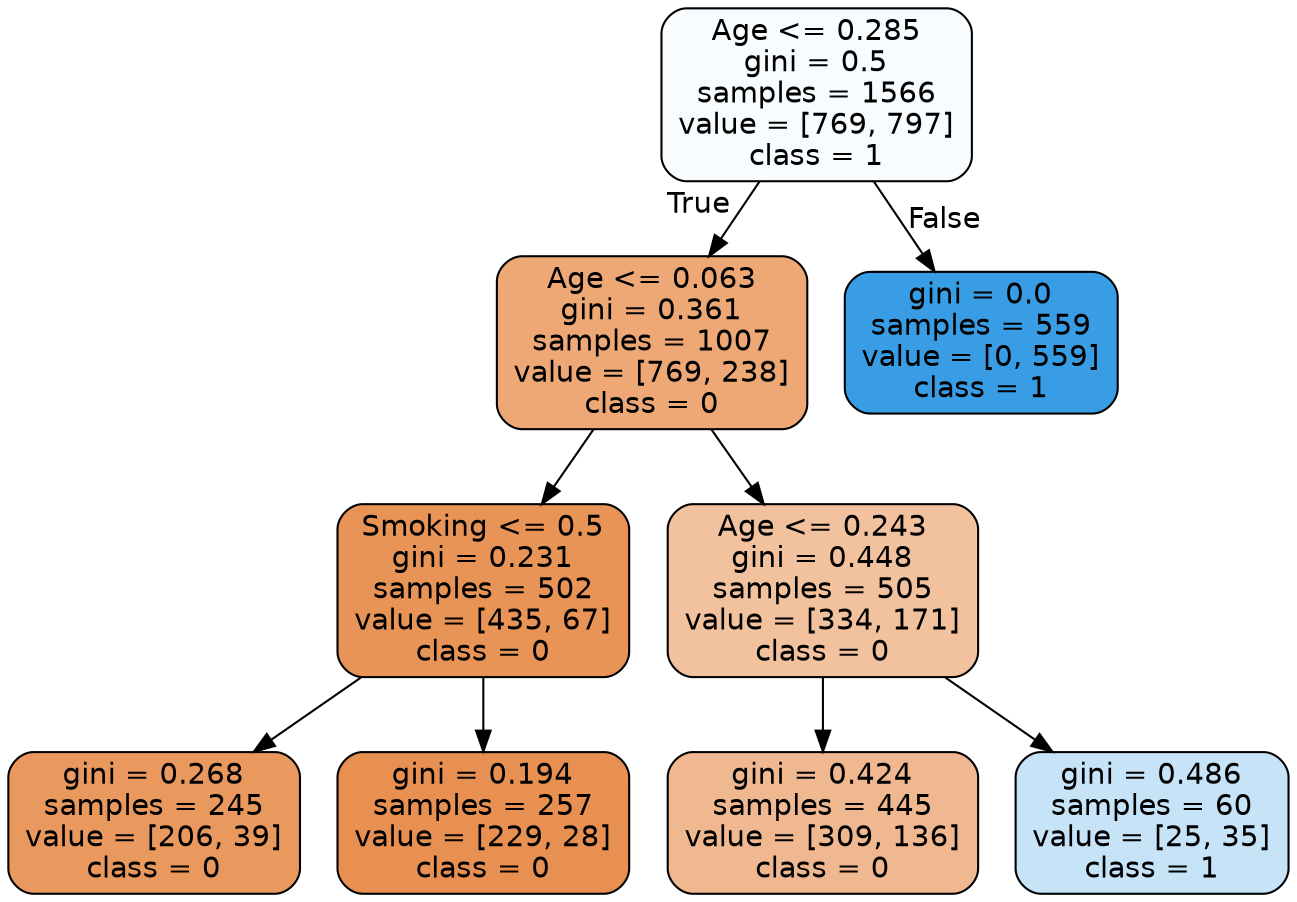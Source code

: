 digraph Tree {
node [shape=box, style="filled, rounded", color="black", fontname="helvetica"] ;
edge [fontname="helvetica"] ;
0 [label="Age <= 0.285\ngini = 0.5\nsamples = 1566\nvalue = [769, 797]\nclass = 1", fillcolor="#f8fcfe"] ;
1 [label="Age <= 0.063\ngini = 0.361\nsamples = 1007\nvalue = [769, 238]\nclass = 0", fillcolor="#eda876"] ;
0 -> 1 [labeldistance=2.5, labelangle=45, headlabel="True"] ;
2 [label="Smoking <= 0.5\ngini = 0.231\nsamples = 502\nvalue = [435, 67]\nclass = 0", fillcolor="#e99457"] ;
1 -> 2 ;
3 [label="gini = 0.268\nsamples = 245\nvalue = [206, 39]\nclass = 0", fillcolor="#ea995e"] ;
2 -> 3 ;
4 [label="gini = 0.194\nsamples = 257\nvalue = [229, 28]\nclass = 0", fillcolor="#e89051"] ;
2 -> 4 ;
5 [label="Age <= 0.243\ngini = 0.448\nsamples = 505\nvalue = [334, 171]\nclass = 0", fillcolor="#f2c29e"] ;
1 -> 5 ;
6 [label="gini = 0.424\nsamples = 445\nvalue = [309, 136]\nclass = 0", fillcolor="#f0b890"] ;
5 -> 6 ;
7 [label="gini = 0.486\nsamples = 60\nvalue = [25, 35]\nclass = 1", fillcolor="#c6e3f8"] ;
5 -> 7 ;
8 [label="gini = 0.0\nsamples = 559\nvalue = [0, 559]\nclass = 1", fillcolor="#399de5"] ;
0 -> 8 [labeldistance=2.5, labelangle=-45, headlabel="False"] ;
}